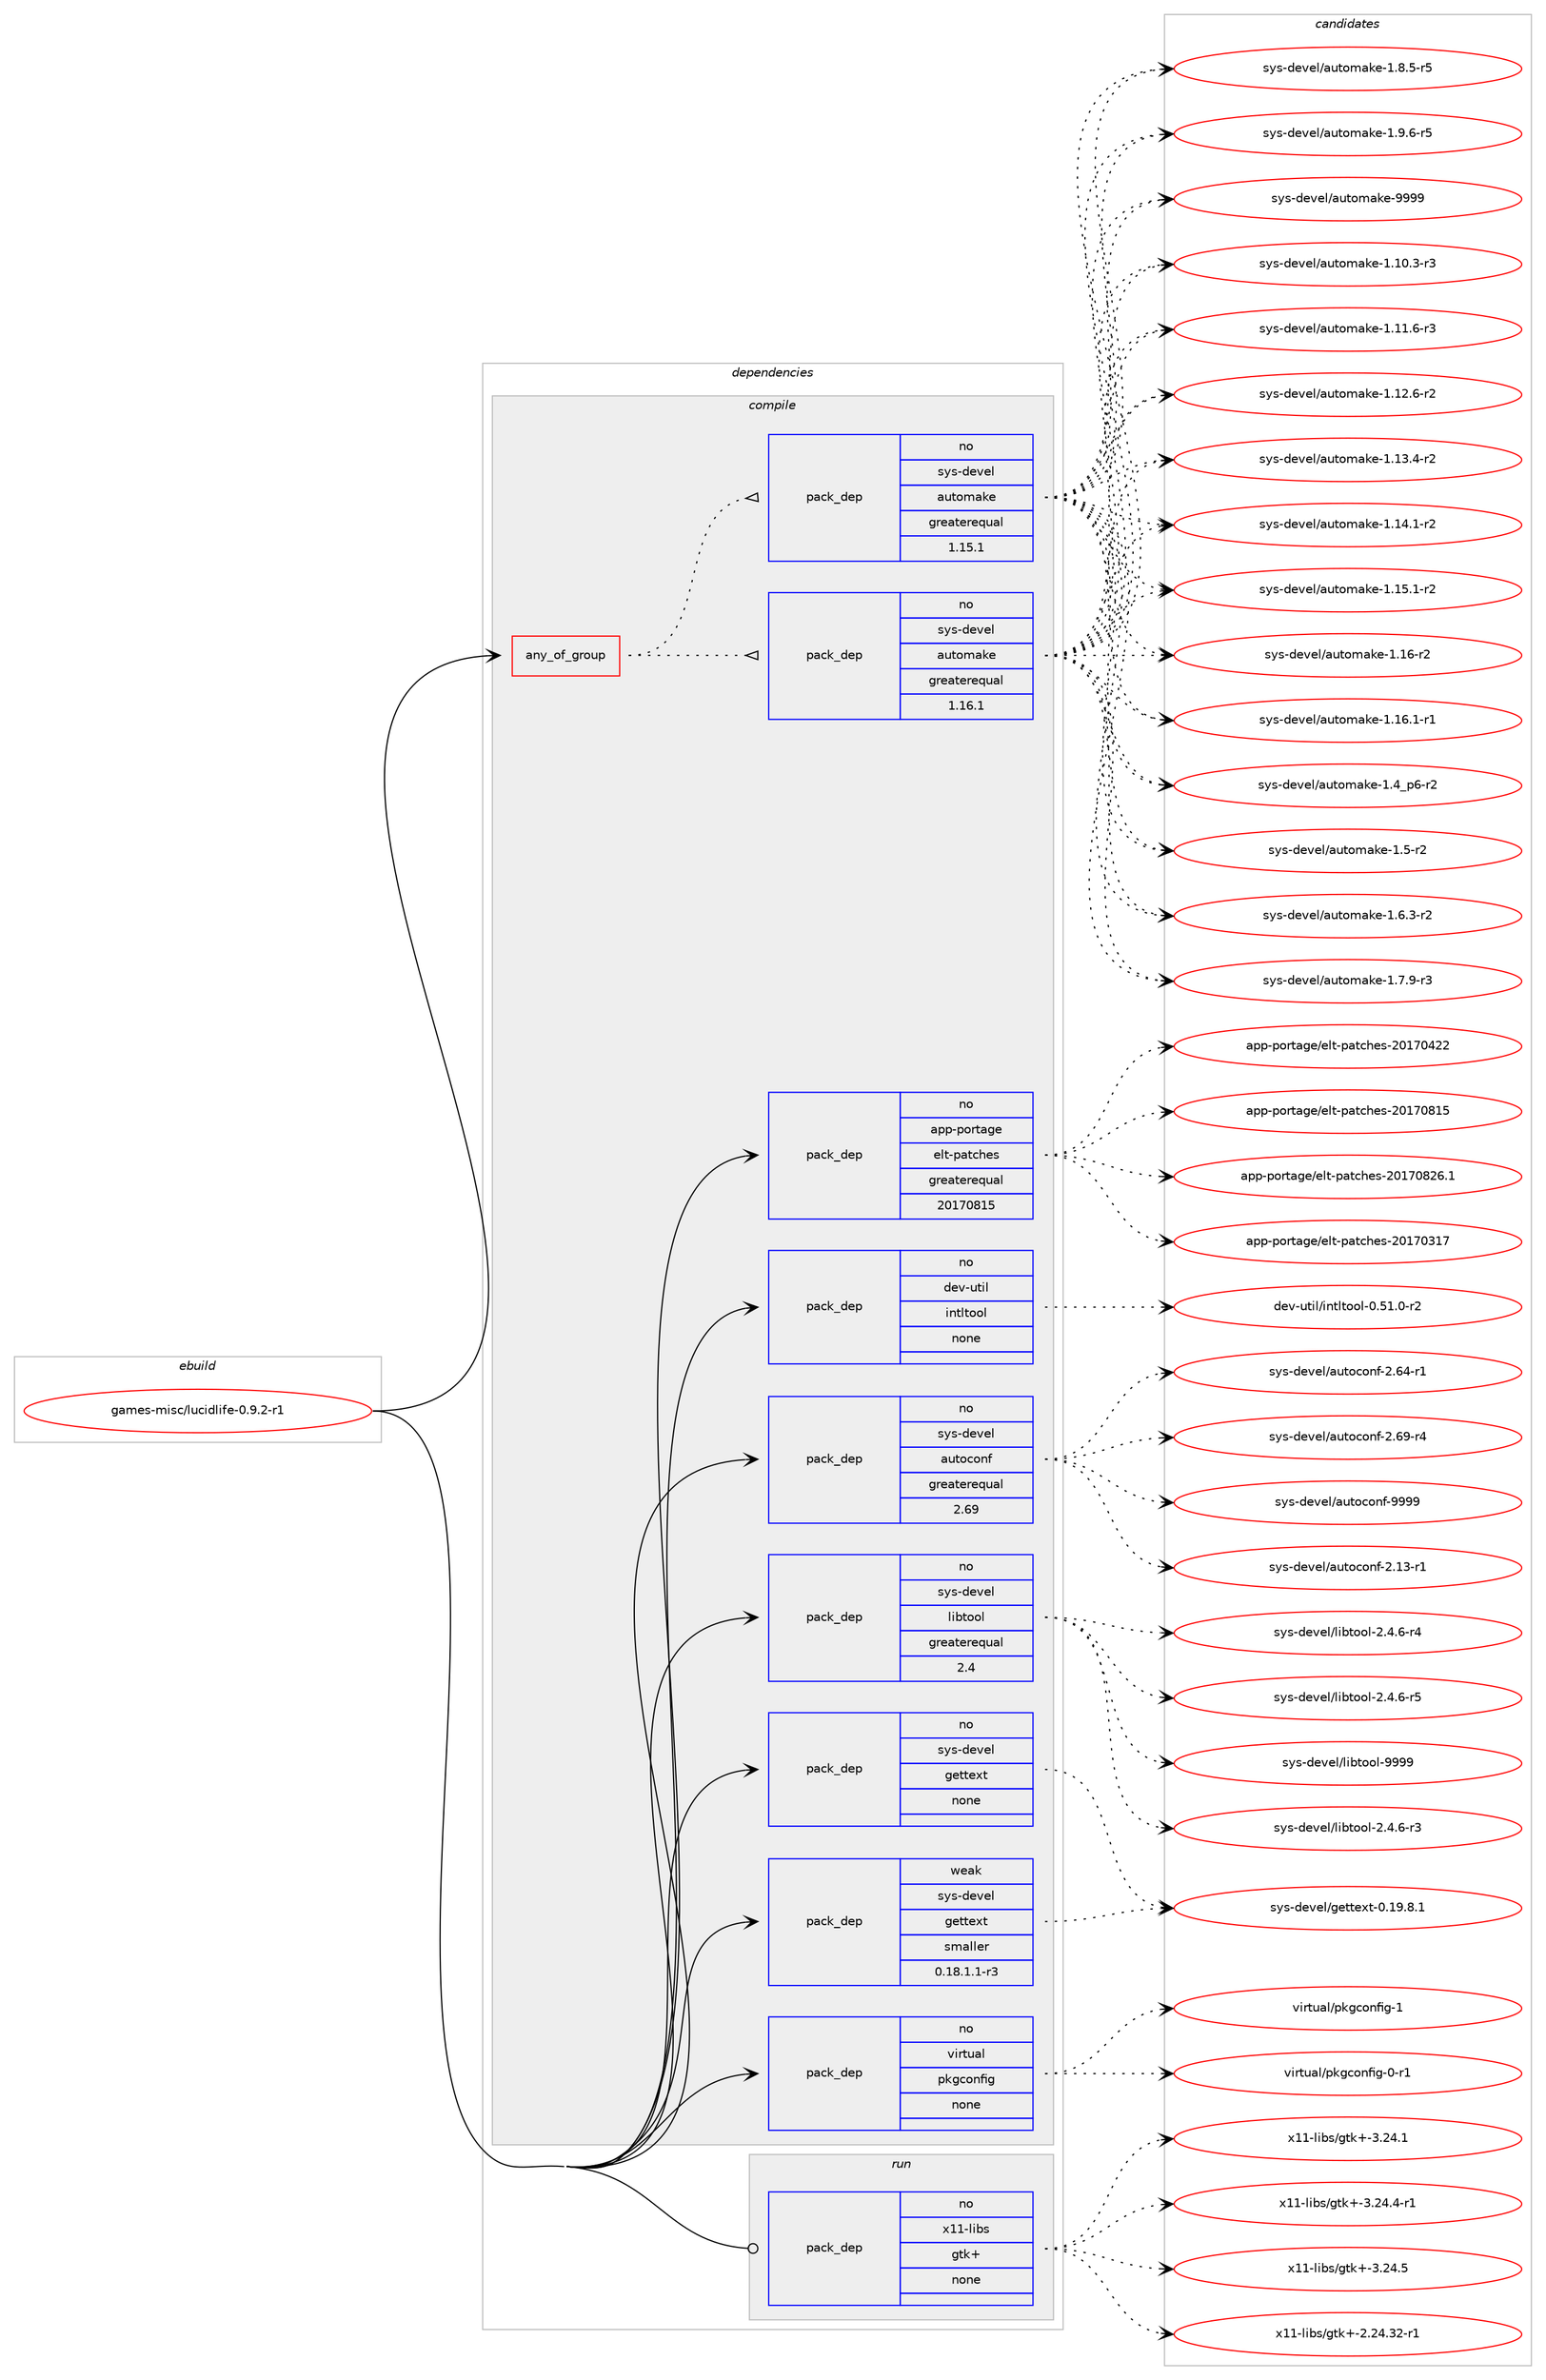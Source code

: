 digraph prolog {

# *************
# Graph options
# *************

newrank=true;
concentrate=true;
compound=true;
graph [rankdir=LR,fontname=Helvetica,fontsize=10,ranksep=1.5];#, ranksep=2.5, nodesep=0.2];
edge  [arrowhead=vee];
node  [fontname=Helvetica,fontsize=10];

# **********
# The ebuild
# **********

subgraph cluster_leftcol {
color=gray;
rank=same;
label=<<i>ebuild</i>>;
id [label="games-misc/lucidlife-0.9.2-r1", color=red, width=4, href="../games-misc/lucidlife-0.9.2-r1.svg"];
}

# ****************
# The dependencies
# ****************

subgraph cluster_midcol {
color=gray;
label=<<i>dependencies</i>>;
subgraph cluster_compile {
fillcolor="#eeeeee";
style=filled;
label=<<i>compile</i>>;
subgraph any23444 {
dependency1558724 [label=<<TABLE BORDER="0" CELLBORDER="1" CELLSPACING="0" CELLPADDING="4"><TR><TD CELLPADDING="10">any_of_group</TD></TR></TABLE>>, shape=none, color=red];subgraph pack1107798 {
dependency1558725 [label=<<TABLE BORDER="0" CELLBORDER="1" CELLSPACING="0" CELLPADDING="4" WIDTH="220"><TR><TD ROWSPAN="6" CELLPADDING="30">pack_dep</TD></TR><TR><TD WIDTH="110">no</TD></TR><TR><TD>sys-devel</TD></TR><TR><TD>automake</TD></TR><TR><TD>greaterequal</TD></TR><TR><TD>1.16.1</TD></TR></TABLE>>, shape=none, color=blue];
}
dependency1558724:e -> dependency1558725:w [weight=20,style="dotted",arrowhead="oinv"];
subgraph pack1107799 {
dependency1558726 [label=<<TABLE BORDER="0" CELLBORDER="1" CELLSPACING="0" CELLPADDING="4" WIDTH="220"><TR><TD ROWSPAN="6" CELLPADDING="30">pack_dep</TD></TR><TR><TD WIDTH="110">no</TD></TR><TR><TD>sys-devel</TD></TR><TR><TD>automake</TD></TR><TR><TD>greaterequal</TD></TR><TR><TD>1.15.1</TD></TR></TABLE>>, shape=none, color=blue];
}
dependency1558724:e -> dependency1558726:w [weight=20,style="dotted",arrowhead="oinv"];
}
id:e -> dependency1558724:w [weight=20,style="solid",arrowhead="vee"];
subgraph pack1107800 {
dependency1558727 [label=<<TABLE BORDER="0" CELLBORDER="1" CELLSPACING="0" CELLPADDING="4" WIDTH="220"><TR><TD ROWSPAN="6" CELLPADDING="30">pack_dep</TD></TR><TR><TD WIDTH="110">no</TD></TR><TR><TD>app-portage</TD></TR><TR><TD>elt-patches</TD></TR><TR><TD>greaterequal</TD></TR><TR><TD>20170815</TD></TR></TABLE>>, shape=none, color=blue];
}
id:e -> dependency1558727:w [weight=20,style="solid",arrowhead="vee"];
subgraph pack1107801 {
dependency1558728 [label=<<TABLE BORDER="0" CELLBORDER="1" CELLSPACING="0" CELLPADDING="4" WIDTH="220"><TR><TD ROWSPAN="6" CELLPADDING="30">pack_dep</TD></TR><TR><TD WIDTH="110">no</TD></TR><TR><TD>dev-util</TD></TR><TR><TD>intltool</TD></TR><TR><TD>none</TD></TR><TR><TD></TD></TR></TABLE>>, shape=none, color=blue];
}
id:e -> dependency1558728:w [weight=20,style="solid",arrowhead="vee"];
subgraph pack1107802 {
dependency1558729 [label=<<TABLE BORDER="0" CELLBORDER="1" CELLSPACING="0" CELLPADDING="4" WIDTH="220"><TR><TD ROWSPAN="6" CELLPADDING="30">pack_dep</TD></TR><TR><TD WIDTH="110">no</TD></TR><TR><TD>sys-devel</TD></TR><TR><TD>autoconf</TD></TR><TR><TD>greaterequal</TD></TR><TR><TD>2.69</TD></TR></TABLE>>, shape=none, color=blue];
}
id:e -> dependency1558729:w [weight=20,style="solid",arrowhead="vee"];
subgraph pack1107803 {
dependency1558730 [label=<<TABLE BORDER="0" CELLBORDER="1" CELLSPACING="0" CELLPADDING="4" WIDTH="220"><TR><TD ROWSPAN="6" CELLPADDING="30">pack_dep</TD></TR><TR><TD WIDTH="110">no</TD></TR><TR><TD>sys-devel</TD></TR><TR><TD>gettext</TD></TR><TR><TD>none</TD></TR><TR><TD></TD></TR></TABLE>>, shape=none, color=blue];
}
id:e -> dependency1558730:w [weight=20,style="solid",arrowhead="vee"];
subgraph pack1107804 {
dependency1558731 [label=<<TABLE BORDER="0" CELLBORDER="1" CELLSPACING="0" CELLPADDING="4" WIDTH="220"><TR><TD ROWSPAN="6" CELLPADDING="30">pack_dep</TD></TR><TR><TD WIDTH="110">no</TD></TR><TR><TD>sys-devel</TD></TR><TR><TD>libtool</TD></TR><TR><TD>greaterequal</TD></TR><TR><TD>2.4</TD></TR></TABLE>>, shape=none, color=blue];
}
id:e -> dependency1558731:w [weight=20,style="solid",arrowhead="vee"];
subgraph pack1107805 {
dependency1558732 [label=<<TABLE BORDER="0" CELLBORDER="1" CELLSPACING="0" CELLPADDING="4" WIDTH="220"><TR><TD ROWSPAN="6" CELLPADDING="30">pack_dep</TD></TR><TR><TD WIDTH="110">no</TD></TR><TR><TD>virtual</TD></TR><TR><TD>pkgconfig</TD></TR><TR><TD>none</TD></TR><TR><TD></TD></TR></TABLE>>, shape=none, color=blue];
}
id:e -> dependency1558732:w [weight=20,style="solid",arrowhead="vee"];
subgraph pack1107806 {
dependency1558733 [label=<<TABLE BORDER="0" CELLBORDER="1" CELLSPACING="0" CELLPADDING="4" WIDTH="220"><TR><TD ROWSPAN="6" CELLPADDING="30">pack_dep</TD></TR><TR><TD WIDTH="110">weak</TD></TR><TR><TD>sys-devel</TD></TR><TR><TD>gettext</TD></TR><TR><TD>smaller</TD></TR><TR><TD>0.18.1.1-r3</TD></TR></TABLE>>, shape=none, color=blue];
}
id:e -> dependency1558733:w [weight=20,style="solid",arrowhead="vee"];
}
subgraph cluster_compileandrun {
fillcolor="#eeeeee";
style=filled;
label=<<i>compile and run</i>>;
}
subgraph cluster_run {
fillcolor="#eeeeee";
style=filled;
label=<<i>run</i>>;
subgraph pack1107807 {
dependency1558734 [label=<<TABLE BORDER="0" CELLBORDER="1" CELLSPACING="0" CELLPADDING="4" WIDTH="220"><TR><TD ROWSPAN="6" CELLPADDING="30">pack_dep</TD></TR><TR><TD WIDTH="110">no</TD></TR><TR><TD>x11-libs</TD></TR><TR><TD>gtk+</TD></TR><TR><TD>none</TD></TR><TR><TD></TD></TR></TABLE>>, shape=none, color=blue];
}
id:e -> dependency1558734:w [weight=20,style="solid",arrowhead="odot"];
}
}

# **************
# The candidates
# **************

subgraph cluster_choices {
rank=same;
color=gray;
label=<<i>candidates</i>>;

subgraph choice1107798 {
color=black;
nodesep=1;
choice11512111545100101118101108479711711611110997107101454946494846514511451 [label="sys-devel/automake-1.10.3-r3", color=red, width=4,href="../sys-devel/automake-1.10.3-r3.svg"];
choice11512111545100101118101108479711711611110997107101454946494946544511451 [label="sys-devel/automake-1.11.6-r3", color=red, width=4,href="../sys-devel/automake-1.11.6-r3.svg"];
choice11512111545100101118101108479711711611110997107101454946495046544511450 [label="sys-devel/automake-1.12.6-r2", color=red, width=4,href="../sys-devel/automake-1.12.6-r2.svg"];
choice11512111545100101118101108479711711611110997107101454946495146524511450 [label="sys-devel/automake-1.13.4-r2", color=red, width=4,href="../sys-devel/automake-1.13.4-r2.svg"];
choice11512111545100101118101108479711711611110997107101454946495246494511450 [label="sys-devel/automake-1.14.1-r2", color=red, width=4,href="../sys-devel/automake-1.14.1-r2.svg"];
choice11512111545100101118101108479711711611110997107101454946495346494511450 [label="sys-devel/automake-1.15.1-r2", color=red, width=4,href="../sys-devel/automake-1.15.1-r2.svg"];
choice1151211154510010111810110847971171161111099710710145494649544511450 [label="sys-devel/automake-1.16-r2", color=red, width=4,href="../sys-devel/automake-1.16-r2.svg"];
choice11512111545100101118101108479711711611110997107101454946495446494511449 [label="sys-devel/automake-1.16.1-r1", color=red, width=4,href="../sys-devel/automake-1.16.1-r1.svg"];
choice115121115451001011181011084797117116111109971071014549465295112544511450 [label="sys-devel/automake-1.4_p6-r2", color=red, width=4,href="../sys-devel/automake-1.4_p6-r2.svg"];
choice11512111545100101118101108479711711611110997107101454946534511450 [label="sys-devel/automake-1.5-r2", color=red, width=4,href="../sys-devel/automake-1.5-r2.svg"];
choice115121115451001011181011084797117116111109971071014549465446514511450 [label="sys-devel/automake-1.6.3-r2", color=red, width=4,href="../sys-devel/automake-1.6.3-r2.svg"];
choice115121115451001011181011084797117116111109971071014549465546574511451 [label="sys-devel/automake-1.7.9-r3", color=red, width=4,href="../sys-devel/automake-1.7.9-r3.svg"];
choice115121115451001011181011084797117116111109971071014549465646534511453 [label="sys-devel/automake-1.8.5-r5", color=red, width=4,href="../sys-devel/automake-1.8.5-r5.svg"];
choice115121115451001011181011084797117116111109971071014549465746544511453 [label="sys-devel/automake-1.9.6-r5", color=red, width=4,href="../sys-devel/automake-1.9.6-r5.svg"];
choice115121115451001011181011084797117116111109971071014557575757 [label="sys-devel/automake-9999", color=red, width=4,href="../sys-devel/automake-9999.svg"];
dependency1558725:e -> choice11512111545100101118101108479711711611110997107101454946494846514511451:w [style=dotted,weight="100"];
dependency1558725:e -> choice11512111545100101118101108479711711611110997107101454946494946544511451:w [style=dotted,weight="100"];
dependency1558725:e -> choice11512111545100101118101108479711711611110997107101454946495046544511450:w [style=dotted,weight="100"];
dependency1558725:e -> choice11512111545100101118101108479711711611110997107101454946495146524511450:w [style=dotted,weight="100"];
dependency1558725:e -> choice11512111545100101118101108479711711611110997107101454946495246494511450:w [style=dotted,weight="100"];
dependency1558725:e -> choice11512111545100101118101108479711711611110997107101454946495346494511450:w [style=dotted,weight="100"];
dependency1558725:e -> choice1151211154510010111810110847971171161111099710710145494649544511450:w [style=dotted,weight="100"];
dependency1558725:e -> choice11512111545100101118101108479711711611110997107101454946495446494511449:w [style=dotted,weight="100"];
dependency1558725:e -> choice115121115451001011181011084797117116111109971071014549465295112544511450:w [style=dotted,weight="100"];
dependency1558725:e -> choice11512111545100101118101108479711711611110997107101454946534511450:w [style=dotted,weight="100"];
dependency1558725:e -> choice115121115451001011181011084797117116111109971071014549465446514511450:w [style=dotted,weight="100"];
dependency1558725:e -> choice115121115451001011181011084797117116111109971071014549465546574511451:w [style=dotted,weight="100"];
dependency1558725:e -> choice115121115451001011181011084797117116111109971071014549465646534511453:w [style=dotted,weight="100"];
dependency1558725:e -> choice115121115451001011181011084797117116111109971071014549465746544511453:w [style=dotted,weight="100"];
dependency1558725:e -> choice115121115451001011181011084797117116111109971071014557575757:w [style=dotted,weight="100"];
}
subgraph choice1107799 {
color=black;
nodesep=1;
choice11512111545100101118101108479711711611110997107101454946494846514511451 [label="sys-devel/automake-1.10.3-r3", color=red, width=4,href="../sys-devel/automake-1.10.3-r3.svg"];
choice11512111545100101118101108479711711611110997107101454946494946544511451 [label="sys-devel/automake-1.11.6-r3", color=red, width=4,href="../sys-devel/automake-1.11.6-r3.svg"];
choice11512111545100101118101108479711711611110997107101454946495046544511450 [label="sys-devel/automake-1.12.6-r2", color=red, width=4,href="../sys-devel/automake-1.12.6-r2.svg"];
choice11512111545100101118101108479711711611110997107101454946495146524511450 [label="sys-devel/automake-1.13.4-r2", color=red, width=4,href="../sys-devel/automake-1.13.4-r2.svg"];
choice11512111545100101118101108479711711611110997107101454946495246494511450 [label="sys-devel/automake-1.14.1-r2", color=red, width=4,href="../sys-devel/automake-1.14.1-r2.svg"];
choice11512111545100101118101108479711711611110997107101454946495346494511450 [label="sys-devel/automake-1.15.1-r2", color=red, width=4,href="../sys-devel/automake-1.15.1-r2.svg"];
choice1151211154510010111810110847971171161111099710710145494649544511450 [label="sys-devel/automake-1.16-r2", color=red, width=4,href="../sys-devel/automake-1.16-r2.svg"];
choice11512111545100101118101108479711711611110997107101454946495446494511449 [label="sys-devel/automake-1.16.1-r1", color=red, width=4,href="../sys-devel/automake-1.16.1-r1.svg"];
choice115121115451001011181011084797117116111109971071014549465295112544511450 [label="sys-devel/automake-1.4_p6-r2", color=red, width=4,href="../sys-devel/automake-1.4_p6-r2.svg"];
choice11512111545100101118101108479711711611110997107101454946534511450 [label="sys-devel/automake-1.5-r2", color=red, width=4,href="../sys-devel/automake-1.5-r2.svg"];
choice115121115451001011181011084797117116111109971071014549465446514511450 [label="sys-devel/automake-1.6.3-r2", color=red, width=4,href="../sys-devel/automake-1.6.3-r2.svg"];
choice115121115451001011181011084797117116111109971071014549465546574511451 [label="sys-devel/automake-1.7.9-r3", color=red, width=4,href="../sys-devel/automake-1.7.9-r3.svg"];
choice115121115451001011181011084797117116111109971071014549465646534511453 [label="sys-devel/automake-1.8.5-r5", color=red, width=4,href="../sys-devel/automake-1.8.5-r5.svg"];
choice115121115451001011181011084797117116111109971071014549465746544511453 [label="sys-devel/automake-1.9.6-r5", color=red, width=4,href="../sys-devel/automake-1.9.6-r5.svg"];
choice115121115451001011181011084797117116111109971071014557575757 [label="sys-devel/automake-9999", color=red, width=4,href="../sys-devel/automake-9999.svg"];
dependency1558726:e -> choice11512111545100101118101108479711711611110997107101454946494846514511451:w [style=dotted,weight="100"];
dependency1558726:e -> choice11512111545100101118101108479711711611110997107101454946494946544511451:w [style=dotted,weight="100"];
dependency1558726:e -> choice11512111545100101118101108479711711611110997107101454946495046544511450:w [style=dotted,weight="100"];
dependency1558726:e -> choice11512111545100101118101108479711711611110997107101454946495146524511450:w [style=dotted,weight="100"];
dependency1558726:e -> choice11512111545100101118101108479711711611110997107101454946495246494511450:w [style=dotted,weight="100"];
dependency1558726:e -> choice11512111545100101118101108479711711611110997107101454946495346494511450:w [style=dotted,weight="100"];
dependency1558726:e -> choice1151211154510010111810110847971171161111099710710145494649544511450:w [style=dotted,weight="100"];
dependency1558726:e -> choice11512111545100101118101108479711711611110997107101454946495446494511449:w [style=dotted,weight="100"];
dependency1558726:e -> choice115121115451001011181011084797117116111109971071014549465295112544511450:w [style=dotted,weight="100"];
dependency1558726:e -> choice11512111545100101118101108479711711611110997107101454946534511450:w [style=dotted,weight="100"];
dependency1558726:e -> choice115121115451001011181011084797117116111109971071014549465446514511450:w [style=dotted,weight="100"];
dependency1558726:e -> choice115121115451001011181011084797117116111109971071014549465546574511451:w [style=dotted,weight="100"];
dependency1558726:e -> choice115121115451001011181011084797117116111109971071014549465646534511453:w [style=dotted,weight="100"];
dependency1558726:e -> choice115121115451001011181011084797117116111109971071014549465746544511453:w [style=dotted,weight="100"];
dependency1558726:e -> choice115121115451001011181011084797117116111109971071014557575757:w [style=dotted,weight="100"];
}
subgraph choice1107800 {
color=black;
nodesep=1;
choice97112112451121111141169710310147101108116451129711699104101115455048495548514955 [label="app-portage/elt-patches-20170317", color=red, width=4,href="../app-portage/elt-patches-20170317.svg"];
choice97112112451121111141169710310147101108116451129711699104101115455048495548525050 [label="app-portage/elt-patches-20170422", color=red, width=4,href="../app-portage/elt-patches-20170422.svg"];
choice97112112451121111141169710310147101108116451129711699104101115455048495548564953 [label="app-portage/elt-patches-20170815", color=red, width=4,href="../app-portage/elt-patches-20170815.svg"];
choice971121124511211111411697103101471011081164511297116991041011154550484955485650544649 [label="app-portage/elt-patches-20170826.1", color=red, width=4,href="../app-portage/elt-patches-20170826.1.svg"];
dependency1558727:e -> choice97112112451121111141169710310147101108116451129711699104101115455048495548514955:w [style=dotted,weight="100"];
dependency1558727:e -> choice97112112451121111141169710310147101108116451129711699104101115455048495548525050:w [style=dotted,weight="100"];
dependency1558727:e -> choice97112112451121111141169710310147101108116451129711699104101115455048495548564953:w [style=dotted,weight="100"];
dependency1558727:e -> choice971121124511211111411697103101471011081164511297116991041011154550484955485650544649:w [style=dotted,weight="100"];
}
subgraph choice1107801 {
color=black;
nodesep=1;
choice1001011184511711610510847105110116108116111111108454846534946484511450 [label="dev-util/intltool-0.51.0-r2", color=red, width=4,href="../dev-util/intltool-0.51.0-r2.svg"];
dependency1558728:e -> choice1001011184511711610510847105110116108116111111108454846534946484511450:w [style=dotted,weight="100"];
}
subgraph choice1107802 {
color=black;
nodesep=1;
choice1151211154510010111810110847971171161119911111010245504649514511449 [label="sys-devel/autoconf-2.13-r1", color=red, width=4,href="../sys-devel/autoconf-2.13-r1.svg"];
choice1151211154510010111810110847971171161119911111010245504654524511449 [label="sys-devel/autoconf-2.64-r1", color=red, width=4,href="../sys-devel/autoconf-2.64-r1.svg"];
choice1151211154510010111810110847971171161119911111010245504654574511452 [label="sys-devel/autoconf-2.69-r4", color=red, width=4,href="../sys-devel/autoconf-2.69-r4.svg"];
choice115121115451001011181011084797117116111991111101024557575757 [label="sys-devel/autoconf-9999", color=red, width=4,href="../sys-devel/autoconf-9999.svg"];
dependency1558729:e -> choice1151211154510010111810110847971171161119911111010245504649514511449:w [style=dotted,weight="100"];
dependency1558729:e -> choice1151211154510010111810110847971171161119911111010245504654524511449:w [style=dotted,weight="100"];
dependency1558729:e -> choice1151211154510010111810110847971171161119911111010245504654574511452:w [style=dotted,weight="100"];
dependency1558729:e -> choice115121115451001011181011084797117116111991111101024557575757:w [style=dotted,weight="100"];
}
subgraph choice1107803 {
color=black;
nodesep=1;
choice1151211154510010111810110847103101116116101120116454846495746564649 [label="sys-devel/gettext-0.19.8.1", color=red, width=4,href="../sys-devel/gettext-0.19.8.1.svg"];
dependency1558730:e -> choice1151211154510010111810110847103101116116101120116454846495746564649:w [style=dotted,weight="100"];
}
subgraph choice1107804 {
color=black;
nodesep=1;
choice1151211154510010111810110847108105981161111111084550465246544511451 [label="sys-devel/libtool-2.4.6-r3", color=red, width=4,href="../sys-devel/libtool-2.4.6-r3.svg"];
choice1151211154510010111810110847108105981161111111084550465246544511452 [label="sys-devel/libtool-2.4.6-r4", color=red, width=4,href="../sys-devel/libtool-2.4.6-r4.svg"];
choice1151211154510010111810110847108105981161111111084550465246544511453 [label="sys-devel/libtool-2.4.6-r5", color=red, width=4,href="../sys-devel/libtool-2.4.6-r5.svg"];
choice1151211154510010111810110847108105981161111111084557575757 [label="sys-devel/libtool-9999", color=red, width=4,href="../sys-devel/libtool-9999.svg"];
dependency1558731:e -> choice1151211154510010111810110847108105981161111111084550465246544511451:w [style=dotted,weight="100"];
dependency1558731:e -> choice1151211154510010111810110847108105981161111111084550465246544511452:w [style=dotted,weight="100"];
dependency1558731:e -> choice1151211154510010111810110847108105981161111111084550465246544511453:w [style=dotted,weight="100"];
dependency1558731:e -> choice1151211154510010111810110847108105981161111111084557575757:w [style=dotted,weight="100"];
}
subgraph choice1107805 {
color=black;
nodesep=1;
choice11810511411611797108471121071039911111010210510345484511449 [label="virtual/pkgconfig-0-r1", color=red, width=4,href="../virtual/pkgconfig-0-r1.svg"];
choice1181051141161179710847112107103991111101021051034549 [label="virtual/pkgconfig-1", color=red, width=4,href="../virtual/pkgconfig-1.svg"];
dependency1558732:e -> choice11810511411611797108471121071039911111010210510345484511449:w [style=dotted,weight="100"];
dependency1558732:e -> choice1181051141161179710847112107103991111101021051034549:w [style=dotted,weight="100"];
}
subgraph choice1107806 {
color=black;
nodesep=1;
choice1151211154510010111810110847103101116116101120116454846495746564649 [label="sys-devel/gettext-0.19.8.1", color=red, width=4,href="../sys-devel/gettext-0.19.8.1.svg"];
dependency1558733:e -> choice1151211154510010111810110847103101116116101120116454846495746564649:w [style=dotted,weight="100"];
}
subgraph choice1107807 {
color=black;
nodesep=1;
choice12049494510810598115471031161074345504650524651504511449 [label="x11-libs/gtk+-2.24.32-r1", color=red, width=4,href="../x11-libs/gtk+-2.24.32-r1.svg"];
choice12049494510810598115471031161074345514650524649 [label="x11-libs/gtk+-3.24.1", color=red, width=4,href="../x11-libs/gtk+-3.24.1.svg"];
choice120494945108105981154710311610743455146505246524511449 [label="x11-libs/gtk+-3.24.4-r1", color=red, width=4,href="../x11-libs/gtk+-3.24.4-r1.svg"];
choice12049494510810598115471031161074345514650524653 [label="x11-libs/gtk+-3.24.5", color=red, width=4,href="../x11-libs/gtk+-3.24.5.svg"];
dependency1558734:e -> choice12049494510810598115471031161074345504650524651504511449:w [style=dotted,weight="100"];
dependency1558734:e -> choice12049494510810598115471031161074345514650524649:w [style=dotted,weight="100"];
dependency1558734:e -> choice120494945108105981154710311610743455146505246524511449:w [style=dotted,weight="100"];
dependency1558734:e -> choice12049494510810598115471031161074345514650524653:w [style=dotted,weight="100"];
}
}

}
